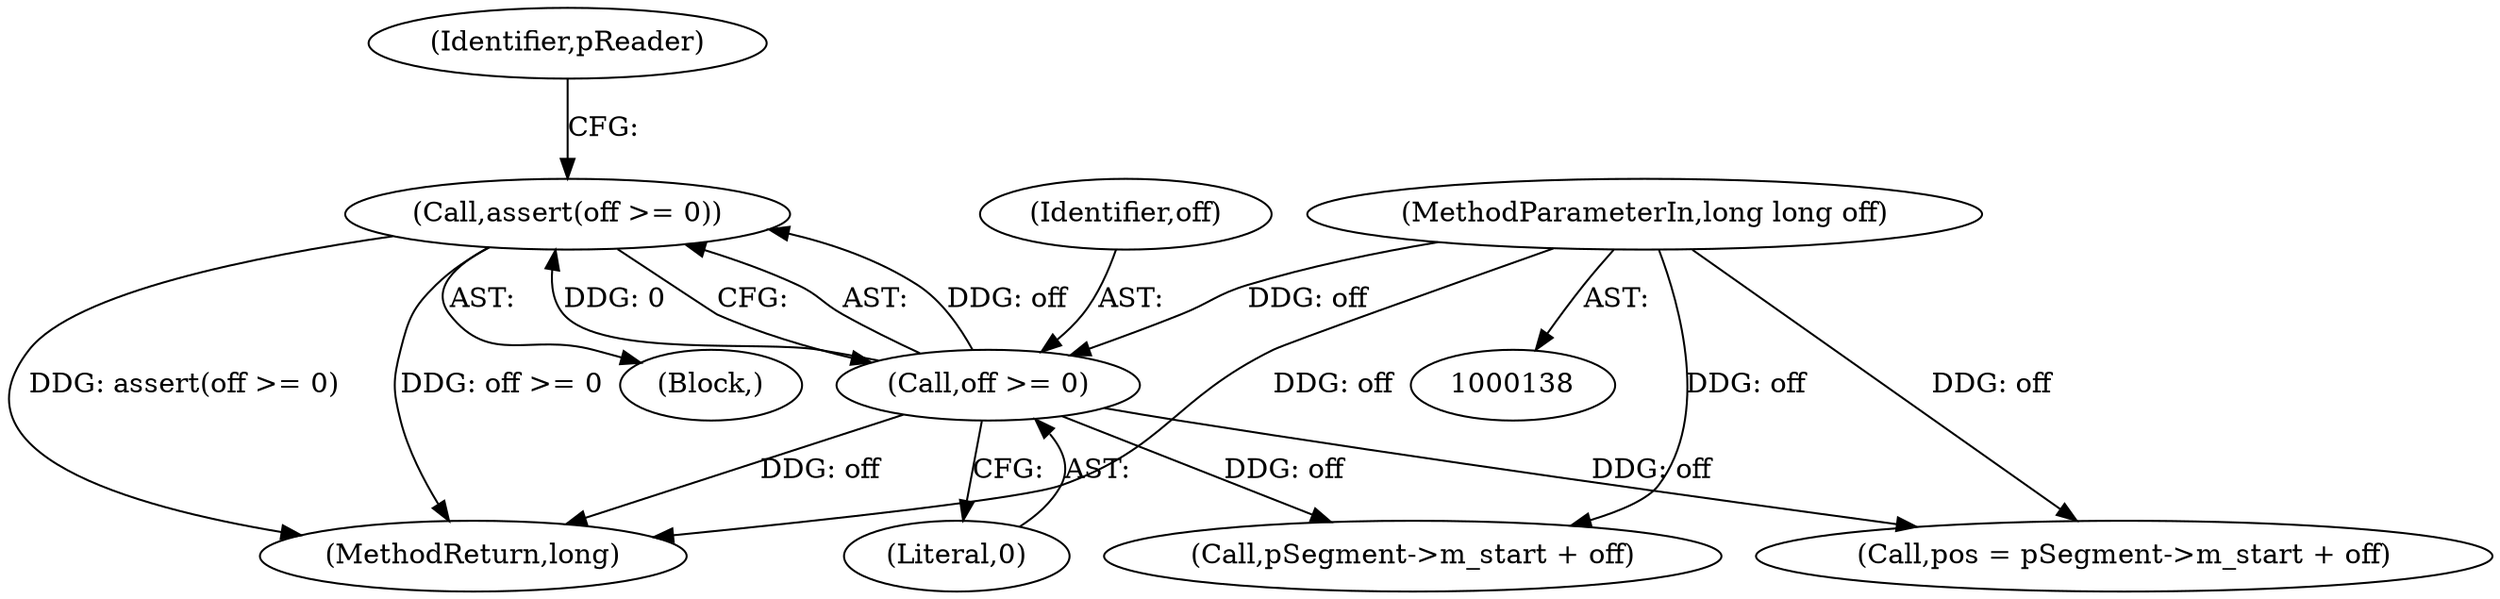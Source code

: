 digraph "1_Android_04839626ed859623901ebd3a5fd483982186b59d_146@API" {
"1000146" [label="(Call,assert(off >= 0))"];
"1000147" [label="(Call,off >= 0)"];
"1000140" [label="(MethodParameterIn,long long off)"];
"1000147" [label="(Call,off >= 0)"];
"1000181" [label="(Call,pSegment->m_start + off)"];
"1000667" [label="(MethodReturn,long)"];
"1000148" [label="(Identifier,off)"];
"1000143" [label="(Block,)"];
"1000149" [label="(Literal,0)"];
"1000146" [label="(Call,assert(off >= 0))"];
"1000179" [label="(Call,pos = pSegment->m_start + off)"];
"1000140" [label="(MethodParameterIn,long long off)"];
"1000151" [label="(Identifier,pReader)"];
"1000146" -> "1000143"  [label="AST: "];
"1000146" -> "1000147"  [label="CFG: "];
"1000147" -> "1000146"  [label="AST: "];
"1000151" -> "1000146"  [label="CFG: "];
"1000146" -> "1000667"  [label="DDG: assert(off >= 0)"];
"1000146" -> "1000667"  [label="DDG: off >= 0"];
"1000147" -> "1000146"  [label="DDG: off"];
"1000147" -> "1000146"  [label="DDG: 0"];
"1000147" -> "1000149"  [label="CFG: "];
"1000148" -> "1000147"  [label="AST: "];
"1000149" -> "1000147"  [label="AST: "];
"1000147" -> "1000667"  [label="DDG: off"];
"1000140" -> "1000147"  [label="DDG: off"];
"1000147" -> "1000179"  [label="DDG: off"];
"1000147" -> "1000181"  [label="DDG: off"];
"1000140" -> "1000138"  [label="AST: "];
"1000140" -> "1000667"  [label="DDG: off"];
"1000140" -> "1000179"  [label="DDG: off"];
"1000140" -> "1000181"  [label="DDG: off"];
}
